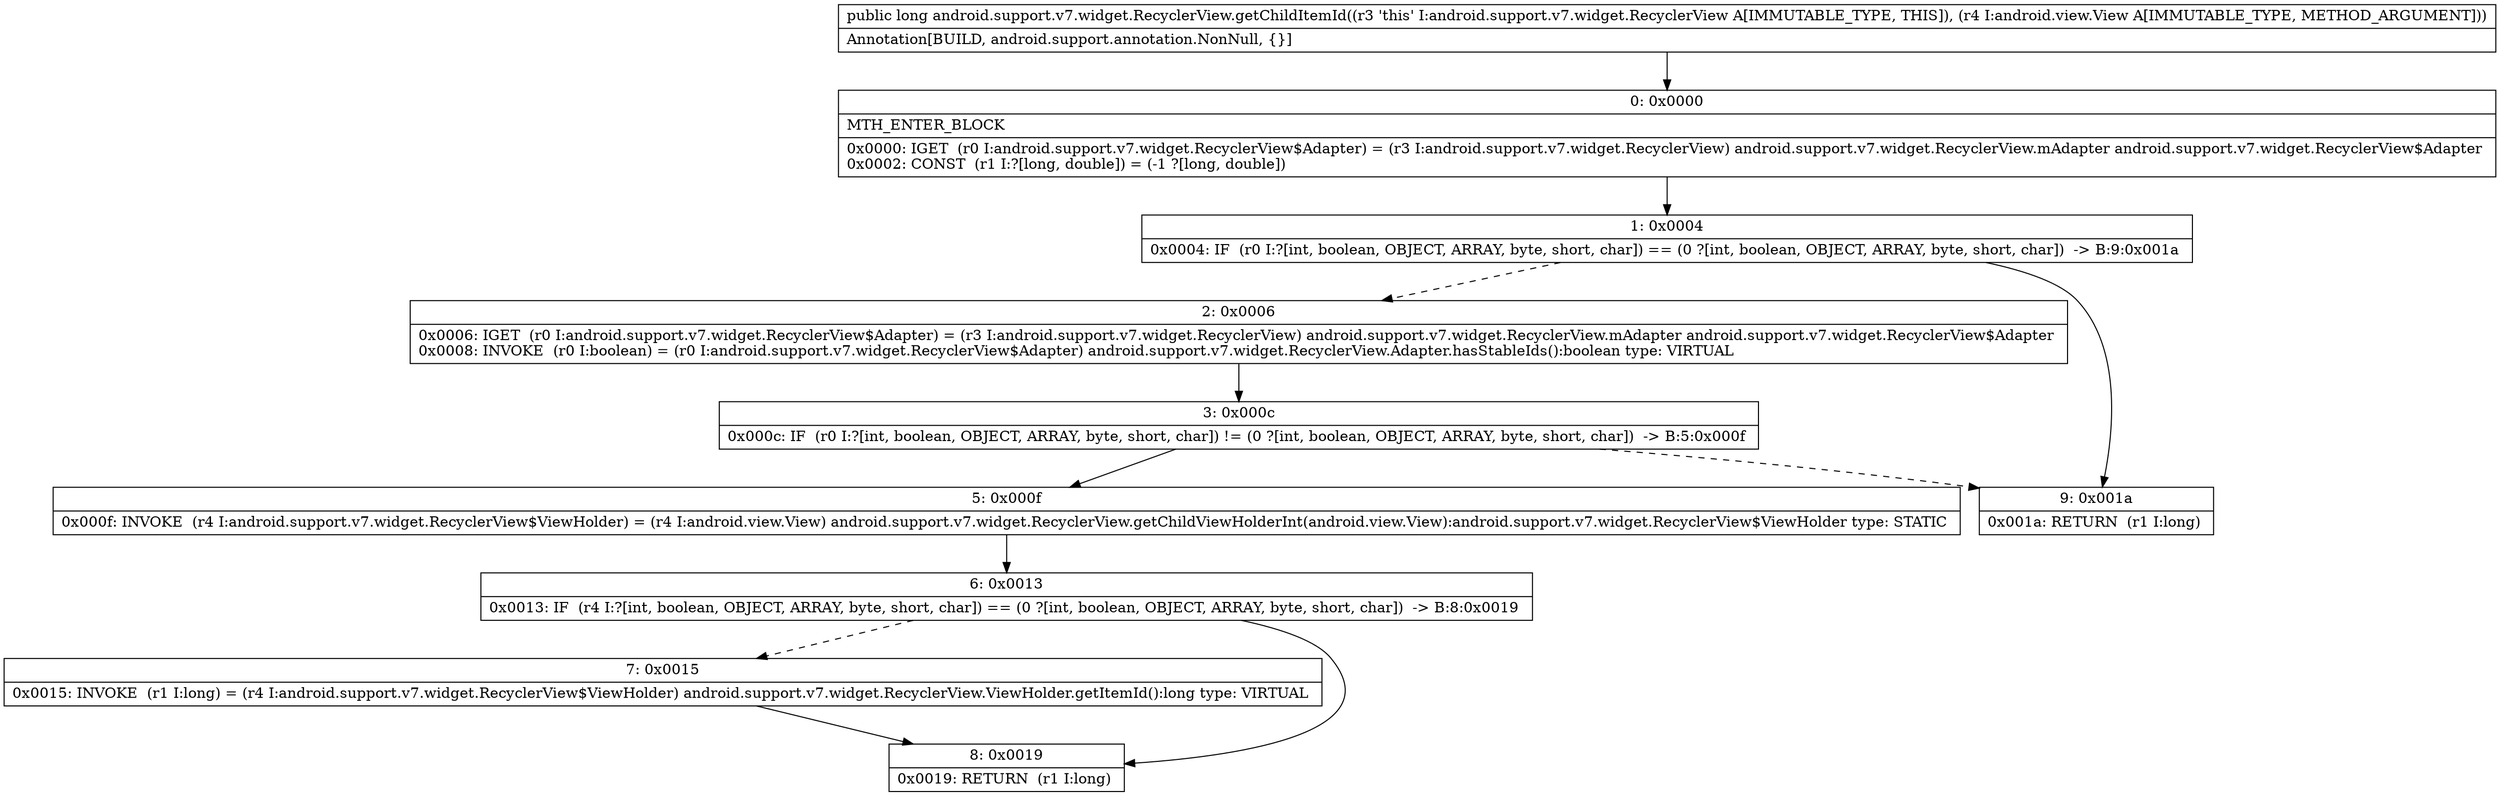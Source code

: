 digraph "CFG forandroid.support.v7.widget.RecyclerView.getChildItemId(Landroid\/view\/View;)J" {
Node_0 [shape=record,label="{0\:\ 0x0000|MTH_ENTER_BLOCK\l|0x0000: IGET  (r0 I:android.support.v7.widget.RecyclerView$Adapter) = (r3 I:android.support.v7.widget.RecyclerView) android.support.v7.widget.RecyclerView.mAdapter android.support.v7.widget.RecyclerView$Adapter \l0x0002: CONST  (r1 I:?[long, double]) = (\-1 ?[long, double]) \l}"];
Node_1 [shape=record,label="{1\:\ 0x0004|0x0004: IF  (r0 I:?[int, boolean, OBJECT, ARRAY, byte, short, char]) == (0 ?[int, boolean, OBJECT, ARRAY, byte, short, char])  \-\> B:9:0x001a \l}"];
Node_2 [shape=record,label="{2\:\ 0x0006|0x0006: IGET  (r0 I:android.support.v7.widget.RecyclerView$Adapter) = (r3 I:android.support.v7.widget.RecyclerView) android.support.v7.widget.RecyclerView.mAdapter android.support.v7.widget.RecyclerView$Adapter \l0x0008: INVOKE  (r0 I:boolean) = (r0 I:android.support.v7.widget.RecyclerView$Adapter) android.support.v7.widget.RecyclerView.Adapter.hasStableIds():boolean type: VIRTUAL \l}"];
Node_3 [shape=record,label="{3\:\ 0x000c|0x000c: IF  (r0 I:?[int, boolean, OBJECT, ARRAY, byte, short, char]) != (0 ?[int, boolean, OBJECT, ARRAY, byte, short, char])  \-\> B:5:0x000f \l}"];
Node_5 [shape=record,label="{5\:\ 0x000f|0x000f: INVOKE  (r4 I:android.support.v7.widget.RecyclerView$ViewHolder) = (r4 I:android.view.View) android.support.v7.widget.RecyclerView.getChildViewHolderInt(android.view.View):android.support.v7.widget.RecyclerView$ViewHolder type: STATIC \l}"];
Node_6 [shape=record,label="{6\:\ 0x0013|0x0013: IF  (r4 I:?[int, boolean, OBJECT, ARRAY, byte, short, char]) == (0 ?[int, boolean, OBJECT, ARRAY, byte, short, char])  \-\> B:8:0x0019 \l}"];
Node_7 [shape=record,label="{7\:\ 0x0015|0x0015: INVOKE  (r1 I:long) = (r4 I:android.support.v7.widget.RecyclerView$ViewHolder) android.support.v7.widget.RecyclerView.ViewHolder.getItemId():long type: VIRTUAL \l}"];
Node_8 [shape=record,label="{8\:\ 0x0019|0x0019: RETURN  (r1 I:long) \l}"];
Node_9 [shape=record,label="{9\:\ 0x001a|0x001a: RETURN  (r1 I:long) \l}"];
MethodNode[shape=record,label="{public long android.support.v7.widget.RecyclerView.getChildItemId((r3 'this' I:android.support.v7.widget.RecyclerView A[IMMUTABLE_TYPE, THIS]), (r4 I:android.view.View A[IMMUTABLE_TYPE, METHOD_ARGUMENT]))  | Annotation[BUILD, android.support.annotation.NonNull, \{\}]\l}"];
MethodNode -> Node_0;
Node_0 -> Node_1;
Node_1 -> Node_2[style=dashed];
Node_1 -> Node_9;
Node_2 -> Node_3;
Node_3 -> Node_5;
Node_3 -> Node_9[style=dashed];
Node_5 -> Node_6;
Node_6 -> Node_7[style=dashed];
Node_6 -> Node_8;
Node_7 -> Node_8;
}


